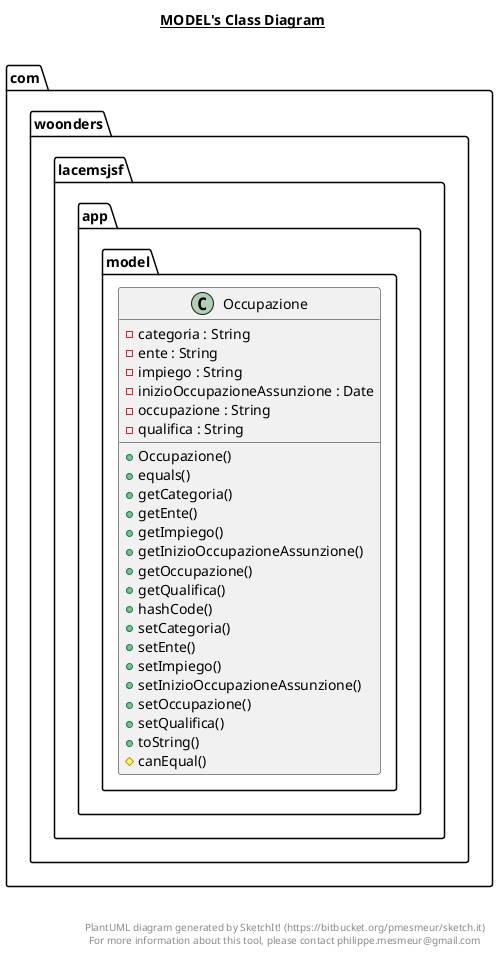 @startuml

title __MODEL's Class Diagram__\n

  namespace com.woonders.lacemsjsf.app.model {
    class com.woonders.lacemsjsf.app.model.Occupazione {
        - categoria : String
        - ente : String
        - impiego : String
        - inizioOccupazioneAssunzione : Date
        - occupazione : String
        - qualifica : String
        + Occupazione()
        + equals()
        + getCategoria()
        + getEnte()
        + getImpiego()
        + getInizioOccupazioneAssunzione()
        + getOccupazione()
        + getQualifica()
        + hashCode()
        + setCategoria()
        + setEnte()
        + setImpiego()
        + setInizioOccupazioneAssunzione()
        + setOccupazione()
        + setQualifica()
        + toString()
        # canEqual()
    }
  }
  



right footer


PlantUML diagram generated by SketchIt! (https://bitbucket.org/pmesmeur/sketch.it)
For more information about this tool, please contact philippe.mesmeur@gmail.com
endfooter

@enduml
